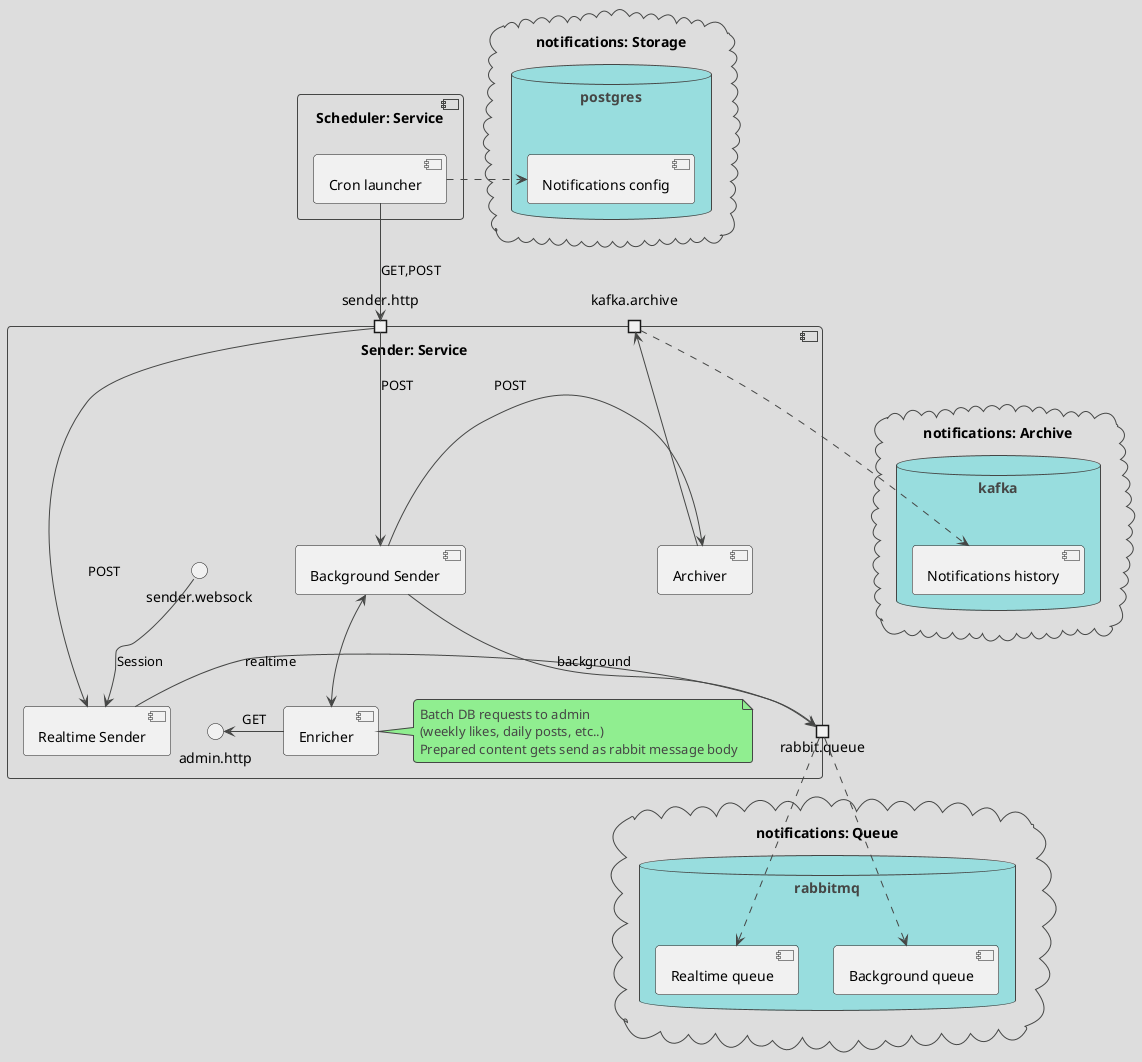 @startuml "Notifications sender module"
!theme toy
'''Часть сервиса уведомлений, отвечающая за создание и администрирование нотификаций'''


'''Хранилища и внешние сервисы'''
cloud "notifications: Storage" {
    database "postgres" {
        [Notifications config]

    }
}

cloud "notifications: Queue" {
    database "rabbitmq" {
        [Realtime queue]
        [Background queue]
    }
}

cloud "notifications: Archive" {
    database "kafka" {
        [Notifications history]
    }
}


'''Компоненты бизнес-логики'''
component "Scheduler: Service" {
    'Компоненты службы'
    [Cron launcher]
}

component "Sender: Service" {
    'Внешние интерфейсы службы'
    port sender.http
    
    port kafka.archive
    portout rabbit.queue

    'Компоненты службы'
    [Enricher]
    note right of [Enricher]:  Batch DB requests to admin\n(weekly likes, daily posts, etc..)\nPrepared content gets send as rabbit message body
    [Realtime Sender]
    [Background Sender]
    [Archiver]

    'Внутренние каналы службы'
    [Background Sender] <--> [Enricher]

    'Обслуживание внешних интерфейсы'
    sender.http --> [Background Sender]: POST
    sender.http --> [Realtime Sender]: POST
    admin.http  <- [Enricher]: GET

    sender.websock --> [Realtime Sender]: Session

    [Archiver] --> kafka.archive
    [Realtime Sender] --> rabbit.queue: realtime
    [Background Sender] --> rabbit.queue: background
    [Background Sender] -> [Archiver]: POST

}


'''Обслуживание внешних и облачных сервисов'''
[Cron launcher] .> [Notifications config]
[Cron launcher] --> sender.http: GET,POST

kafka.archive ..>  [Notifications history]
rabbit.queue ..> [Background queue]
rabbit.queue ..> [Realtime queue]

@enduml
